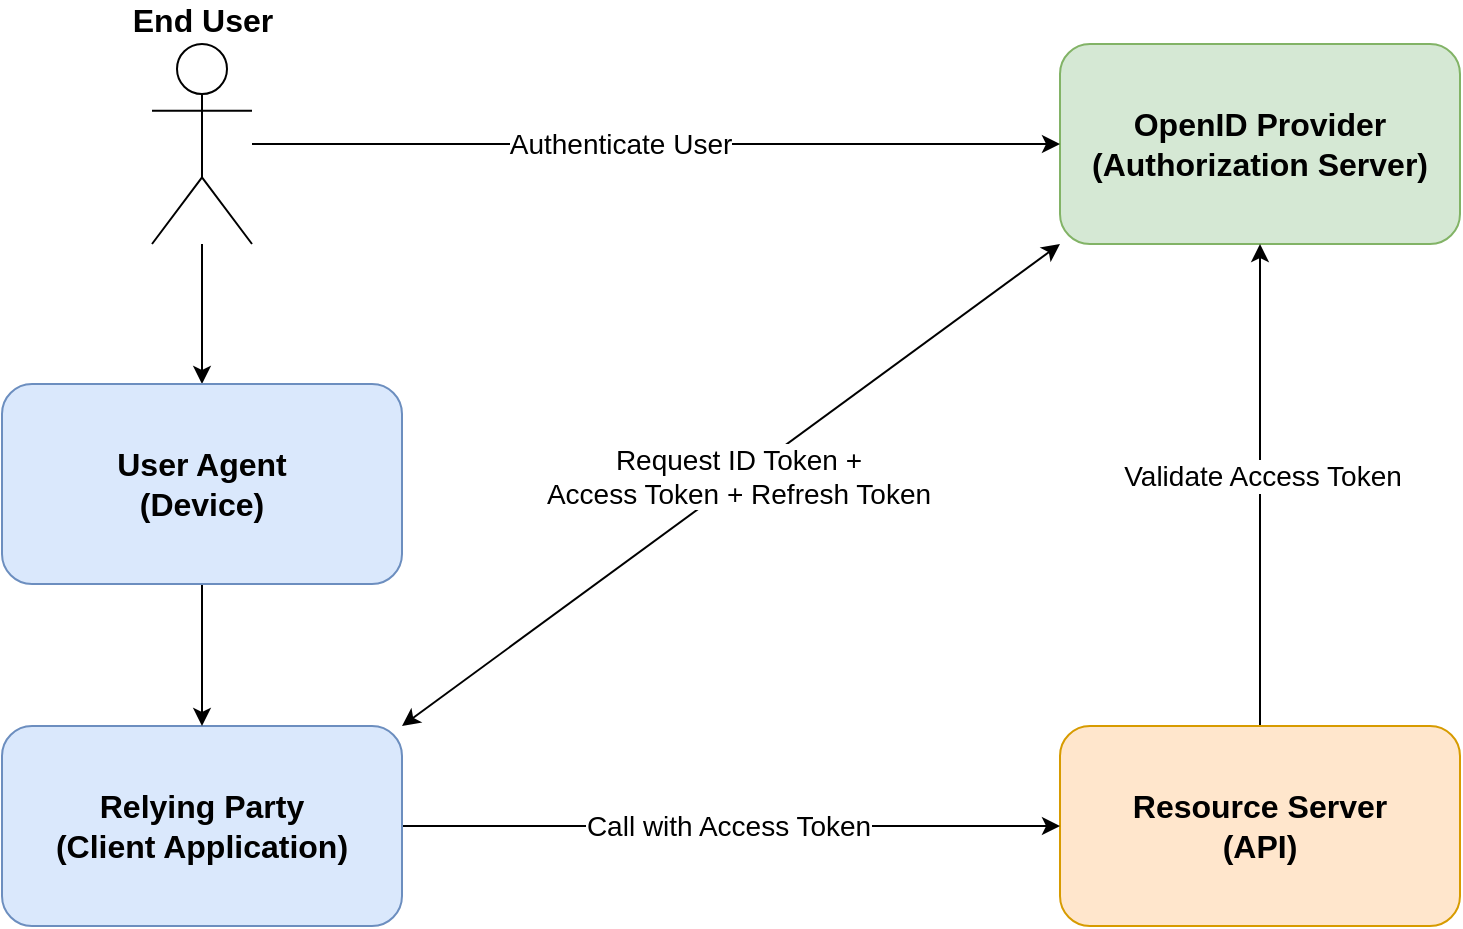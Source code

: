 <mxfile version="21.1.2" type="device">
  <diagram name="Page-1" id="FvLJSc5cekAWAvqjR6wY">
    <mxGraphModel dx="1242" dy="822" grid="1" gridSize="10" guides="1" tooltips="1" connect="1" arrows="1" fold="1" page="1" pageScale="1" pageWidth="1169" pageHeight="827" math="0" shadow="0">
      <root>
        <mxCell id="0" />
        <mxCell id="1" parent="0" />
        <mxCell id="obRNbhQuBIRgTvjJq404-11" style="edgeStyle=none;rounded=0;orthogonalLoop=1;jettySize=auto;html=1;exitX=0;exitY=1;exitDx=0;exitDy=0;entryX=1;entryY=0;entryDx=0;entryDy=0;startArrow=classic;startFill=1;" parent="1" source="obRNbhQuBIRgTvjJq404-1" target="obRNbhQuBIRgTvjJq404-4" edge="1">
          <mxGeometry relative="1" as="geometry" />
        </mxCell>
        <mxCell id="obRNbhQuBIRgTvjJq404-12" value="&lt;font style=&quot;font-size: 14px;&quot;&gt;Request ID Token + &lt;br&gt;Access Token + Refresh Token&lt;/font&gt;" style="edgeLabel;html=1;align=center;verticalAlign=middle;resizable=0;points=[];" parent="obRNbhQuBIRgTvjJq404-11" vertex="1" connectable="0">
          <mxGeometry x="-0.026" y="-2" relative="1" as="geometry">
            <mxPoint as="offset" />
          </mxGeometry>
        </mxCell>
        <mxCell id="obRNbhQuBIRgTvjJq404-1" value="&lt;font style=&quot;font-size: 16px;&quot;&gt;&lt;b&gt;OpenID Provider&lt;br&gt;(Authorization Server)&lt;br&gt;&lt;/b&gt;&lt;/font&gt;" style="rounded=1;whiteSpace=wrap;html=1;fillColor=#d5e8d4;strokeColor=#82b366;" parent="1" vertex="1">
          <mxGeometry x="610" y="120" width="200" height="100" as="geometry" />
        </mxCell>
        <mxCell id="obRNbhQuBIRgTvjJq404-5" style="edgeStyle=orthogonalEdgeStyle;rounded=0;orthogonalLoop=1;jettySize=auto;html=1;entryX=0.5;entryY=0;entryDx=0;entryDy=0;" parent="1" source="obRNbhQuBIRgTvjJq404-2" target="nPdBDVo38rZQrbwCM63T-1" edge="1">
          <mxGeometry relative="1" as="geometry">
            <mxPoint x="181" y="280" as="targetPoint" />
          </mxGeometry>
        </mxCell>
        <mxCell id="obRNbhQuBIRgTvjJq404-6" style="edgeStyle=orthogonalEdgeStyle;rounded=0;orthogonalLoop=1;jettySize=auto;html=1;entryX=0;entryY=0.5;entryDx=0;entryDy=0;" parent="1" source="obRNbhQuBIRgTvjJq404-2" target="obRNbhQuBIRgTvjJq404-1" edge="1">
          <mxGeometry relative="1" as="geometry" />
        </mxCell>
        <mxCell id="obRNbhQuBIRgTvjJq404-16" value="&lt;font style=&quot;font-size: 14px;&quot;&gt;Authenticate User&lt;/font&gt;" style="edgeLabel;html=1;align=center;verticalAlign=middle;resizable=0;points=[];" parent="obRNbhQuBIRgTvjJq404-6" vertex="1" connectable="0">
          <mxGeometry x="-0.274" relative="1" as="geometry">
            <mxPoint x="37" as="offset" />
          </mxGeometry>
        </mxCell>
        <mxCell id="obRNbhQuBIRgTvjJq404-2" value="&lt;font style=&quot;font-size: 16px;&quot;&gt;&lt;b&gt;End User&lt;br&gt;&lt;/b&gt;&lt;/font&gt;" style="shape=umlActor;verticalLabelPosition=top;verticalAlign=bottom;html=1;outlineConnect=0;labelPosition=center;align=center;" parent="1" vertex="1">
          <mxGeometry x="156" y="120" width="50" height="100" as="geometry" />
        </mxCell>
        <mxCell id="obRNbhQuBIRgTvjJq404-8" style="edgeStyle=orthogonalEdgeStyle;rounded=0;orthogonalLoop=1;jettySize=auto;html=1;entryX=0.5;entryY=1;entryDx=0;entryDy=0;" parent="1" source="obRNbhQuBIRgTvjJq404-3" target="obRNbhQuBIRgTvjJq404-1" edge="1">
          <mxGeometry relative="1" as="geometry" />
        </mxCell>
        <mxCell id="obRNbhQuBIRgTvjJq404-14" value="&lt;font style=&quot;font-size: 14px;&quot;&gt;Validate Access Token&lt;/font&gt;" style="edgeLabel;html=1;align=center;verticalAlign=middle;resizable=0;points=[];" parent="obRNbhQuBIRgTvjJq404-8" vertex="1" connectable="0">
          <mxGeometry x="0.037" y="-1" relative="1" as="geometry">
            <mxPoint as="offset" />
          </mxGeometry>
        </mxCell>
        <mxCell id="obRNbhQuBIRgTvjJq404-3" value="&lt;font style=&quot;font-size: 16px;&quot;&gt;&lt;b&gt;Resource Server&lt;br&gt;(API)&lt;br&gt;&lt;/b&gt;&lt;/font&gt;" style="rounded=1;whiteSpace=wrap;html=1;fillColor=#ffe6cc;strokeColor=#d79b00;" parent="1" vertex="1">
          <mxGeometry x="610" y="461" width="200" height="100" as="geometry" />
        </mxCell>
        <mxCell id="obRNbhQuBIRgTvjJq404-7" style="edgeStyle=orthogonalEdgeStyle;rounded=0;orthogonalLoop=1;jettySize=auto;html=1;entryX=0;entryY=0.5;entryDx=0;entryDy=0;" parent="1" source="obRNbhQuBIRgTvjJq404-4" target="obRNbhQuBIRgTvjJq404-3" edge="1">
          <mxGeometry relative="1" as="geometry" />
        </mxCell>
        <mxCell id="obRNbhQuBIRgTvjJq404-13" value="&lt;font style=&quot;font-size: 14px;&quot;&gt;Call with Access Token&lt;/font&gt;" style="edgeLabel;html=1;align=center;verticalAlign=middle;resizable=0;points=[];" parent="obRNbhQuBIRgTvjJq404-7" vertex="1" connectable="0">
          <mxGeometry x="-0.16" relative="1" as="geometry">
            <mxPoint x="25" as="offset" />
          </mxGeometry>
        </mxCell>
        <mxCell id="obRNbhQuBIRgTvjJq404-4" value="&lt;font style=&quot;font-size: 16px;&quot;&gt;&lt;b&gt;Relying Party&lt;br&gt;(Client Application)&lt;br&gt;&lt;/b&gt;&lt;/font&gt;" style="rounded=1;whiteSpace=wrap;html=1;fillColor=#dae8fc;strokeColor=#6c8ebf;" parent="1" vertex="1">
          <mxGeometry x="81" y="461" width="200" height="100" as="geometry" />
        </mxCell>
        <mxCell id="nPdBDVo38rZQrbwCM63T-2" style="edgeStyle=orthogonalEdgeStyle;rounded=0;orthogonalLoop=1;jettySize=auto;html=1;entryX=0.5;entryY=0;entryDx=0;entryDy=0;" parent="1" source="nPdBDVo38rZQrbwCM63T-1" target="obRNbhQuBIRgTvjJq404-4" edge="1">
          <mxGeometry relative="1" as="geometry" />
        </mxCell>
        <mxCell id="nPdBDVo38rZQrbwCM63T-1" value="&lt;font style=&quot;font-size: 16px;&quot;&gt;&lt;b&gt;User Agent&lt;br&gt;(Device)&lt;br&gt;&lt;/b&gt;&lt;/font&gt;" style="rounded=1;whiteSpace=wrap;html=1;fillColor=#dae8fc;strokeColor=#6c8ebf;" parent="1" vertex="1">
          <mxGeometry x="81" y="290" width="200" height="100" as="geometry" />
        </mxCell>
      </root>
    </mxGraphModel>
  </diagram>
</mxfile>

